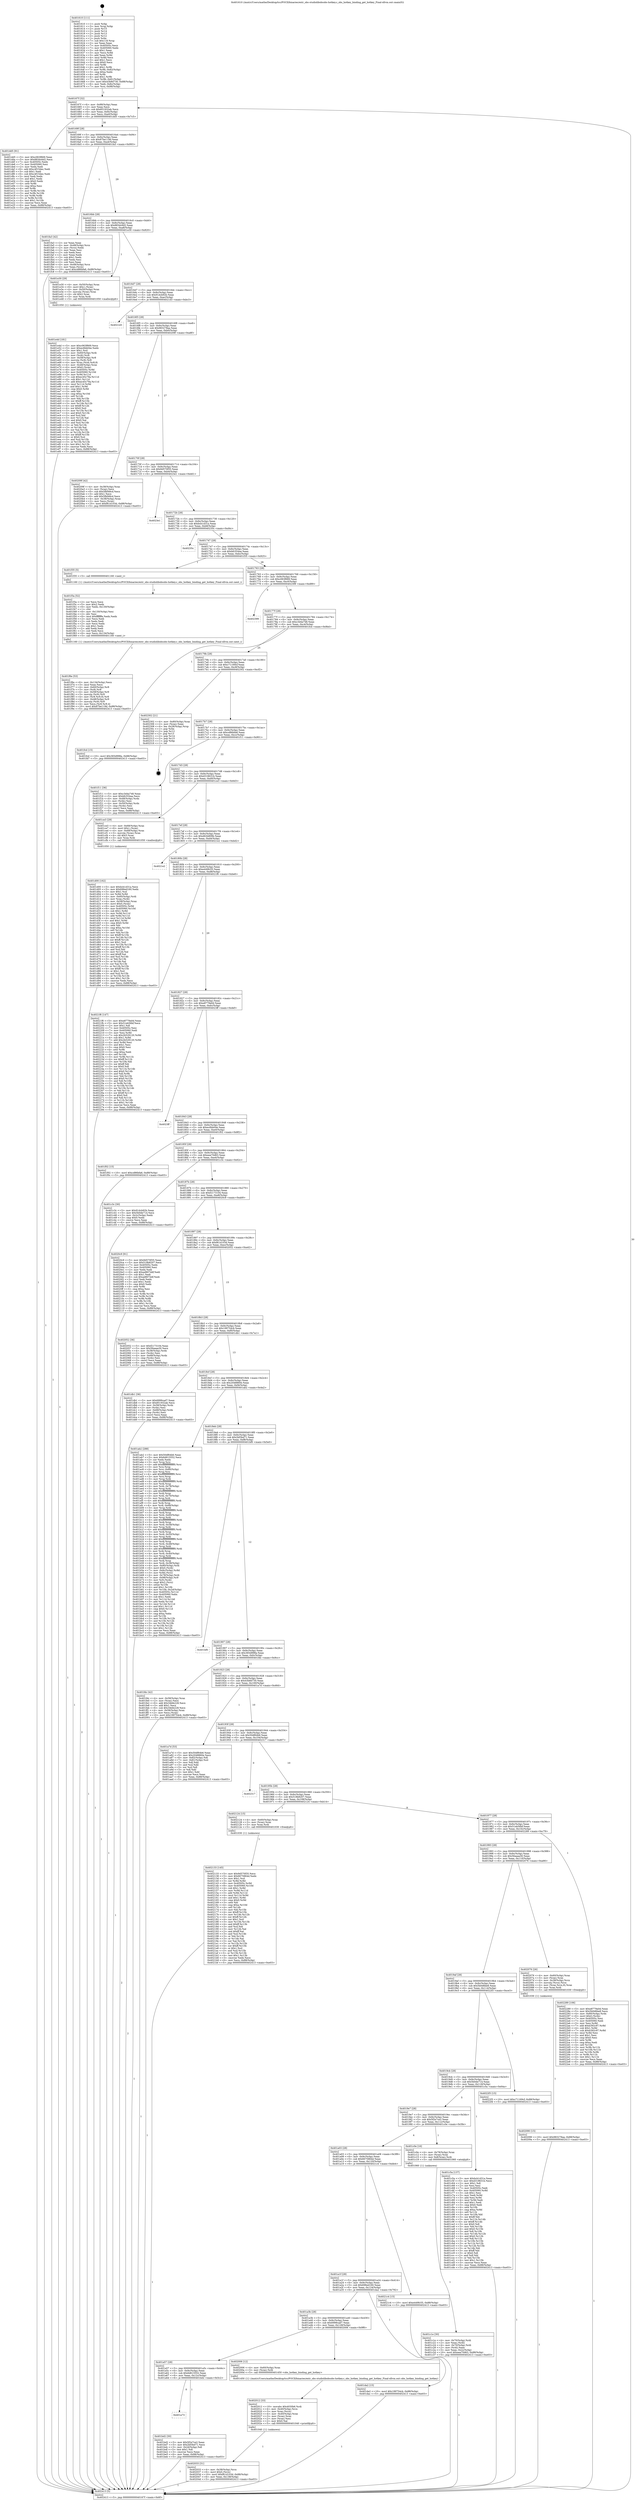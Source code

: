 digraph "0x401610" {
  label = "0x401610 (/mnt/c/Users/mathe/Desktop/tcc/POCII/binaries/extr_obs-studiolibobsobs-hotkey.c_obs_hotkey_binding_get_hotkey_Final-ollvm.out::main(0))"
  labelloc = "t"
  node[shape=record]

  Entry [label="",width=0.3,height=0.3,shape=circle,fillcolor=black,style=filled]
  "0x40167f" [label="{
     0x40167f [32]\l
     | [instrs]\l
     &nbsp;&nbsp;0x40167f \<+6\>: mov -0x88(%rbp),%eax\l
     &nbsp;&nbsp;0x401685 \<+2\>: mov %eax,%ecx\l
     &nbsp;&nbsp;0x401687 \<+6\>: sub $0x851932ab,%ecx\l
     &nbsp;&nbsp;0x40168d \<+6\>: mov %eax,-0x9c(%rbp)\l
     &nbsp;&nbsp;0x401693 \<+6\>: mov %ecx,-0xa0(%rbp)\l
     &nbsp;&nbsp;0x401699 \<+6\>: je 0000000000401dd5 \<main+0x7c5\>\l
  }"]
  "0x401dd5" [label="{
     0x401dd5 [91]\l
     | [instrs]\l
     &nbsp;&nbsp;0x401dd5 \<+5\>: mov $0xc063f669,%eax\l
     &nbsp;&nbsp;0x401dda \<+5\>: mov $0x883dc6d2,%ecx\l
     &nbsp;&nbsp;0x401ddf \<+7\>: mov 0x40505c,%edx\l
     &nbsp;&nbsp;0x401de6 \<+7\>: mov 0x405060,%esi\l
     &nbsp;&nbsp;0x401ded \<+2\>: mov %edx,%edi\l
     &nbsp;&nbsp;0x401def \<+6\>: add $0xc4f15dec,%edi\l
     &nbsp;&nbsp;0x401df5 \<+3\>: sub $0x1,%edi\l
     &nbsp;&nbsp;0x401df8 \<+6\>: sub $0xc4f15dec,%edi\l
     &nbsp;&nbsp;0x401dfe \<+3\>: imul %edi,%edx\l
     &nbsp;&nbsp;0x401e01 \<+3\>: and $0x1,%edx\l
     &nbsp;&nbsp;0x401e04 \<+3\>: cmp $0x0,%edx\l
     &nbsp;&nbsp;0x401e07 \<+4\>: sete %r8b\l
     &nbsp;&nbsp;0x401e0b \<+3\>: cmp $0xa,%esi\l
     &nbsp;&nbsp;0x401e0e \<+4\>: setl %r9b\l
     &nbsp;&nbsp;0x401e12 \<+3\>: mov %r8b,%r10b\l
     &nbsp;&nbsp;0x401e15 \<+3\>: and %r9b,%r10b\l
     &nbsp;&nbsp;0x401e18 \<+3\>: xor %r9b,%r8b\l
     &nbsp;&nbsp;0x401e1b \<+3\>: or %r8b,%r10b\l
     &nbsp;&nbsp;0x401e1e \<+4\>: test $0x1,%r10b\l
     &nbsp;&nbsp;0x401e22 \<+3\>: cmovne %ecx,%eax\l
     &nbsp;&nbsp;0x401e25 \<+6\>: mov %eax,-0x88(%rbp)\l
     &nbsp;&nbsp;0x401e2b \<+5\>: jmp 0000000000402413 \<main+0xe03\>\l
  }"]
  "0x40169f" [label="{
     0x40169f [28]\l
     | [instrs]\l
     &nbsp;&nbsp;0x40169f \<+5\>: jmp 00000000004016a4 \<main+0x94\>\l
     &nbsp;&nbsp;0x4016a4 \<+6\>: mov -0x9c(%rbp),%eax\l
     &nbsp;&nbsp;0x4016aa \<+5\>: sub $0x87be119d,%eax\l
     &nbsp;&nbsp;0x4016af \<+6\>: mov %eax,-0xa4(%rbp)\l
     &nbsp;&nbsp;0x4016b5 \<+6\>: je 0000000000401fa3 \<main+0x993\>\l
  }"]
  Exit [label="",width=0.3,height=0.3,shape=circle,fillcolor=black,style=filled,peripheries=2]
  "0x401fa3" [label="{
     0x401fa3 [42]\l
     | [instrs]\l
     &nbsp;&nbsp;0x401fa3 \<+2\>: xor %eax,%eax\l
     &nbsp;&nbsp;0x401fa5 \<+4\>: mov -0x48(%rbp),%rcx\l
     &nbsp;&nbsp;0x401fa9 \<+2\>: mov (%rcx),%edx\l
     &nbsp;&nbsp;0x401fab \<+2\>: mov %eax,%esi\l
     &nbsp;&nbsp;0x401fad \<+2\>: sub %edx,%esi\l
     &nbsp;&nbsp;0x401faf \<+2\>: mov %eax,%edx\l
     &nbsp;&nbsp;0x401fb1 \<+3\>: sub $0x1,%edx\l
     &nbsp;&nbsp;0x401fb4 \<+2\>: add %edx,%esi\l
     &nbsp;&nbsp;0x401fb6 \<+2\>: sub %esi,%eax\l
     &nbsp;&nbsp;0x401fb8 \<+4\>: mov -0x48(%rbp),%rcx\l
     &nbsp;&nbsp;0x401fbc \<+2\>: mov %eax,(%rcx)\l
     &nbsp;&nbsp;0x401fbe \<+10\>: movl $0xcd86bfa6,-0x88(%rbp)\l
     &nbsp;&nbsp;0x401fc8 \<+5\>: jmp 0000000000402413 \<main+0xe03\>\l
  }"]
  "0x4016bb" [label="{
     0x4016bb [28]\l
     | [instrs]\l
     &nbsp;&nbsp;0x4016bb \<+5\>: jmp 00000000004016c0 \<main+0xb0\>\l
     &nbsp;&nbsp;0x4016c0 \<+6\>: mov -0x9c(%rbp),%eax\l
     &nbsp;&nbsp;0x4016c6 \<+5\>: sub $0x883dc6d2,%eax\l
     &nbsp;&nbsp;0x4016cb \<+6\>: mov %eax,-0xa8(%rbp)\l
     &nbsp;&nbsp;0x4016d1 \<+6\>: je 0000000000401e30 \<main+0x820\>\l
  }"]
  "0x402133" [label="{
     0x402133 [145]\l
     | [instrs]\l
     &nbsp;&nbsp;0x402133 \<+5\>: mov $0x9d570f35,%ecx\l
     &nbsp;&nbsp;0x402138 \<+5\>: mov $0x6675864d,%edx\l
     &nbsp;&nbsp;0x40213d \<+3\>: mov $0x1,%sil\l
     &nbsp;&nbsp;0x402140 \<+3\>: xor %r8d,%r8d\l
     &nbsp;&nbsp;0x402143 \<+8\>: mov 0x40505c,%r9d\l
     &nbsp;&nbsp;0x40214b \<+8\>: mov 0x405060,%r10d\l
     &nbsp;&nbsp;0x402153 \<+4\>: sub $0x1,%r8d\l
     &nbsp;&nbsp;0x402157 \<+3\>: mov %r9d,%r11d\l
     &nbsp;&nbsp;0x40215a \<+3\>: add %r8d,%r11d\l
     &nbsp;&nbsp;0x40215d \<+4\>: imul %r11d,%r9d\l
     &nbsp;&nbsp;0x402161 \<+4\>: and $0x1,%r9d\l
     &nbsp;&nbsp;0x402165 \<+4\>: cmp $0x0,%r9d\l
     &nbsp;&nbsp;0x402169 \<+3\>: sete %bl\l
     &nbsp;&nbsp;0x40216c \<+4\>: cmp $0xa,%r10d\l
     &nbsp;&nbsp;0x402170 \<+4\>: setl %r14b\l
     &nbsp;&nbsp;0x402174 \<+3\>: mov %bl,%r15b\l
     &nbsp;&nbsp;0x402177 \<+4\>: xor $0xff,%r15b\l
     &nbsp;&nbsp;0x40217b \<+3\>: mov %r14b,%r12b\l
     &nbsp;&nbsp;0x40217e \<+4\>: xor $0xff,%r12b\l
     &nbsp;&nbsp;0x402182 \<+4\>: xor $0x1,%sil\l
     &nbsp;&nbsp;0x402186 \<+3\>: mov %r15b,%r13b\l
     &nbsp;&nbsp;0x402189 \<+4\>: and $0xff,%r13b\l
     &nbsp;&nbsp;0x40218d \<+3\>: and %sil,%bl\l
     &nbsp;&nbsp;0x402190 \<+3\>: mov %r12b,%al\l
     &nbsp;&nbsp;0x402193 \<+2\>: and $0xff,%al\l
     &nbsp;&nbsp;0x402195 \<+3\>: and %sil,%r14b\l
     &nbsp;&nbsp;0x402198 \<+3\>: or %bl,%r13b\l
     &nbsp;&nbsp;0x40219b \<+3\>: or %r14b,%al\l
     &nbsp;&nbsp;0x40219e \<+3\>: xor %al,%r13b\l
     &nbsp;&nbsp;0x4021a1 \<+3\>: or %r12b,%r15b\l
     &nbsp;&nbsp;0x4021a4 \<+4\>: xor $0xff,%r15b\l
     &nbsp;&nbsp;0x4021a8 \<+4\>: or $0x1,%sil\l
     &nbsp;&nbsp;0x4021ac \<+3\>: and %sil,%r15b\l
     &nbsp;&nbsp;0x4021af \<+3\>: or %r15b,%r13b\l
     &nbsp;&nbsp;0x4021b2 \<+4\>: test $0x1,%r13b\l
     &nbsp;&nbsp;0x4021b6 \<+3\>: cmovne %edx,%ecx\l
     &nbsp;&nbsp;0x4021b9 \<+6\>: mov %ecx,-0x88(%rbp)\l
     &nbsp;&nbsp;0x4021bf \<+5\>: jmp 0000000000402413 \<main+0xe03\>\l
  }"]
  "0x401e30" [label="{
     0x401e30 [29]\l
     | [instrs]\l
     &nbsp;&nbsp;0x401e30 \<+4\>: mov -0x50(%rbp),%rax\l
     &nbsp;&nbsp;0x401e34 \<+6\>: movl $0x1,(%rax)\l
     &nbsp;&nbsp;0x401e3a \<+4\>: mov -0x50(%rbp),%rax\l
     &nbsp;&nbsp;0x401e3e \<+3\>: movslq (%rax),%rax\l
     &nbsp;&nbsp;0x401e41 \<+4\>: shl $0x2,%rax\l
     &nbsp;&nbsp;0x401e45 \<+3\>: mov %rax,%rdi\l
     &nbsp;&nbsp;0x401e48 \<+5\>: call 0000000000401050 \<malloc@plt\>\l
     | [calls]\l
     &nbsp;&nbsp;0x401050 \{1\} (unknown)\l
  }"]
  "0x4016d7" [label="{
     0x4016d7 [28]\l
     | [instrs]\l
     &nbsp;&nbsp;0x4016d7 \<+5\>: jmp 00000000004016dc \<main+0xcc\>\l
     &nbsp;&nbsp;0x4016dc \<+6\>: mov -0x9c(%rbp),%eax\l
     &nbsp;&nbsp;0x4016e2 \<+5\>: sub $0x91dcb92b,%eax\l
     &nbsp;&nbsp;0x4016e7 \<+6\>: mov %eax,-0xac(%rbp)\l
     &nbsp;&nbsp;0x4016ed \<+6\>: je 00000000004021d3 \<main+0xbc3\>\l
  }"]
  "0x402090" [label="{
     0x402090 [15]\l
     | [instrs]\l
     &nbsp;&nbsp;0x402090 \<+10\>: movl $0x983278aa,-0x88(%rbp)\l
     &nbsp;&nbsp;0x40209a \<+5\>: jmp 0000000000402413 \<main+0xe03\>\l
  }"]
  "0x4021d3" [label="{
     0x4021d3\l
  }", style=dashed]
  "0x4016f3" [label="{
     0x4016f3 [28]\l
     | [instrs]\l
     &nbsp;&nbsp;0x4016f3 \<+5\>: jmp 00000000004016f8 \<main+0xe8\>\l
     &nbsp;&nbsp;0x4016f8 \<+6\>: mov -0x9c(%rbp),%eax\l
     &nbsp;&nbsp;0x4016fe \<+5\>: sub $0x983278aa,%eax\l
     &nbsp;&nbsp;0x401703 \<+6\>: mov %eax,-0xb0(%rbp)\l
     &nbsp;&nbsp;0x401709 \<+6\>: je 000000000040209f \<main+0xa8f\>\l
  }"]
  "0x402033" [label="{
     0x402033 [31]\l
     | [instrs]\l
     &nbsp;&nbsp;0x402033 \<+4\>: mov -0x38(%rbp),%rcx\l
     &nbsp;&nbsp;0x402037 \<+6\>: movl $0x0,(%rcx)\l
     &nbsp;&nbsp;0x40203d \<+10\>: movl $0xf61d103d,-0x88(%rbp)\l
     &nbsp;&nbsp;0x402047 \<+6\>: mov %eax,-0x138(%rbp)\l
     &nbsp;&nbsp;0x40204d \<+5\>: jmp 0000000000402413 \<main+0xe03\>\l
  }"]
  "0x40209f" [label="{
     0x40209f [42]\l
     | [instrs]\l
     &nbsp;&nbsp;0x40209f \<+4\>: mov -0x38(%rbp),%rax\l
     &nbsp;&nbsp;0x4020a3 \<+2\>: mov (%rax),%ecx\l
     &nbsp;&nbsp;0x4020a5 \<+6\>: sub $0x5fbf48cd,%ecx\l
     &nbsp;&nbsp;0x4020ab \<+3\>: add $0x1,%ecx\l
     &nbsp;&nbsp;0x4020ae \<+6\>: add $0x5fbf48cd,%ecx\l
     &nbsp;&nbsp;0x4020b4 \<+4\>: mov -0x38(%rbp),%rax\l
     &nbsp;&nbsp;0x4020b8 \<+2\>: mov %ecx,(%rax)\l
     &nbsp;&nbsp;0x4020ba \<+10\>: movl $0xf61d103d,-0x88(%rbp)\l
     &nbsp;&nbsp;0x4020c4 \<+5\>: jmp 0000000000402413 \<main+0xe03\>\l
  }"]
  "0x40170f" [label="{
     0x40170f [28]\l
     | [instrs]\l
     &nbsp;&nbsp;0x40170f \<+5\>: jmp 0000000000401714 \<main+0x104\>\l
     &nbsp;&nbsp;0x401714 \<+6\>: mov -0x9c(%rbp),%eax\l
     &nbsp;&nbsp;0x40171a \<+5\>: sub $0x9d570f35,%eax\l
     &nbsp;&nbsp;0x40171f \<+6\>: mov %eax,-0xb4(%rbp)\l
     &nbsp;&nbsp;0x401725 \<+6\>: je 00000000004023e1 \<main+0xdd1\>\l
  }"]
  "0x402012" [label="{
     0x402012 [33]\l
     | [instrs]\l
     &nbsp;&nbsp;0x402012 \<+10\>: movabs $0x4030b6,%rdi\l
     &nbsp;&nbsp;0x40201c \<+4\>: mov -0x40(%rbp),%rcx\l
     &nbsp;&nbsp;0x402020 \<+3\>: mov %rax,(%rcx)\l
     &nbsp;&nbsp;0x402023 \<+4\>: mov -0x40(%rbp),%rax\l
     &nbsp;&nbsp;0x402027 \<+3\>: mov (%rax),%rax\l
     &nbsp;&nbsp;0x40202a \<+2\>: mov (%rax),%esi\l
     &nbsp;&nbsp;0x40202c \<+2\>: mov $0x0,%al\l
     &nbsp;&nbsp;0x40202e \<+5\>: call 0000000000401040 \<printf@plt\>\l
     | [calls]\l
     &nbsp;&nbsp;0x401040 \{1\} (unknown)\l
  }"]
  "0x4023e1" [label="{
     0x4023e1\l
  }", style=dashed]
  "0x40172b" [label="{
     0x40172b [28]\l
     | [instrs]\l
     &nbsp;&nbsp;0x40172b \<+5\>: jmp 0000000000401730 \<main+0x120\>\l
     &nbsp;&nbsp;0x401730 \<+6\>: mov -0x9c(%rbp),%eax\l
     &nbsp;&nbsp;0x401736 \<+5\>: sub $0xbcb1d31a,%eax\l
     &nbsp;&nbsp;0x40173b \<+6\>: mov %eax,-0xb8(%rbp)\l
     &nbsp;&nbsp;0x401741 \<+6\>: je 000000000040235c \<main+0xd4c\>\l
  }"]
  "0x401f6e" [label="{
     0x401f6e [53]\l
     | [instrs]\l
     &nbsp;&nbsp;0x401f6e \<+6\>: mov -0x134(%rbp),%ecx\l
     &nbsp;&nbsp;0x401f74 \<+3\>: imul %eax,%ecx\l
     &nbsp;&nbsp;0x401f77 \<+4\>: mov -0x60(%rbp),%r8\l
     &nbsp;&nbsp;0x401f7b \<+3\>: mov (%r8),%r8\l
     &nbsp;&nbsp;0x401f7e \<+4\>: mov -0x58(%rbp),%r9\l
     &nbsp;&nbsp;0x401f82 \<+3\>: movslq (%r9),%r9\l
     &nbsp;&nbsp;0x401f85 \<+4\>: mov (%r8,%r9,8),%r8\l
     &nbsp;&nbsp;0x401f89 \<+4\>: mov -0x48(%rbp),%r9\l
     &nbsp;&nbsp;0x401f8d \<+3\>: movslq (%r9),%r9\l
     &nbsp;&nbsp;0x401f90 \<+4\>: mov %ecx,(%r8,%r9,4)\l
     &nbsp;&nbsp;0x401f94 \<+10\>: movl $0x87be119d,-0x88(%rbp)\l
     &nbsp;&nbsp;0x401f9e \<+5\>: jmp 0000000000402413 \<main+0xe03\>\l
  }"]
  "0x40235c" [label="{
     0x40235c\l
  }", style=dashed]
  "0x401747" [label="{
     0x401747 [28]\l
     | [instrs]\l
     &nbsp;&nbsp;0x401747 \<+5\>: jmp 000000000040174c \<main+0x13c\>\l
     &nbsp;&nbsp;0x40174c \<+6\>: mov -0x9c(%rbp),%eax\l
     &nbsp;&nbsp;0x401752 \<+5\>: sub $0xbfc554aa,%eax\l
     &nbsp;&nbsp;0x401757 \<+6\>: mov %eax,-0xbc(%rbp)\l
     &nbsp;&nbsp;0x40175d \<+6\>: je 0000000000401f35 \<main+0x925\>\l
  }"]
  "0x401f3a" [label="{
     0x401f3a [52]\l
     | [instrs]\l
     &nbsp;&nbsp;0x401f3a \<+2\>: xor %ecx,%ecx\l
     &nbsp;&nbsp;0x401f3c \<+5\>: mov $0x2,%edx\l
     &nbsp;&nbsp;0x401f41 \<+6\>: mov %edx,-0x130(%rbp)\l
     &nbsp;&nbsp;0x401f47 \<+1\>: cltd\l
     &nbsp;&nbsp;0x401f48 \<+6\>: mov -0x130(%rbp),%esi\l
     &nbsp;&nbsp;0x401f4e \<+2\>: idiv %esi\l
     &nbsp;&nbsp;0x401f50 \<+6\>: imul $0xfffffffe,%edx,%edx\l
     &nbsp;&nbsp;0x401f56 \<+2\>: mov %ecx,%edi\l
     &nbsp;&nbsp;0x401f58 \<+2\>: sub %edx,%edi\l
     &nbsp;&nbsp;0x401f5a \<+2\>: mov %ecx,%edx\l
     &nbsp;&nbsp;0x401f5c \<+3\>: sub $0x1,%edx\l
     &nbsp;&nbsp;0x401f5f \<+2\>: add %edx,%edi\l
     &nbsp;&nbsp;0x401f61 \<+2\>: sub %edi,%ecx\l
     &nbsp;&nbsp;0x401f63 \<+6\>: mov %ecx,-0x134(%rbp)\l
     &nbsp;&nbsp;0x401f69 \<+5\>: call 0000000000401160 \<next_i\>\l
     | [calls]\l
     &nbsp;&nbsp;0x401160 \{1\} (/mnt/c/Users/mathe/Desktop/tcc/POCII/binaries/extr_obs-studiolibobsobs-hotkey.c_obs_hotkey_binding_get_hotkey_Final-ollvm.out::next_i)\l
  }"]
  "0x401f35" [label="{
     0x401f35 [5]\l
     | [instrs]\l
     &nbsp;&nbsp;0x401f35 \<+5\>: call 0000000000401160 \<next_i\>\l
     | [calls]\l
     &nbsp;&nbsp;0x401160 \{1\} (/mnt/c/Users/mathe/Desktop/tcc/POCII/binaries/extr_obs-studiolibobsobs-hotkey.c_obs_hotkey_binding_get_hotkey_Final-ollvm.out::next_i)\l
  }"]
  "0x401763" [label="{
     0x401763 [28]\l
     | [instrs]\l
     &nbsp;&nbsp;0x401763 \<+5\>: jmp 0000000000401768 \<main+0x158\>\l
     &nbsp;&nbsp;0x401768 \<+6\>: mov -0x9c(%rbp),%eax\l
     &nbsp;&nbsp;0x40176e \<+5\>: sub $0xc063f669,%eax\l
     &nbsp;&nbsp;0x401773 \<+6\>: mov %eax,-0xc0(%rbp)\l
     &nbsp;&nbsp;0x401779 \<+6\>: je 0000000000402399 \<main+0xd89\>\l
  }"]
  "0x401e4d" [label="{
     0x401e4d [181]\l
     | [instrs]\l
     &nbsp;&nbsp;0x401e4d \<+5\>: mov $0xc063f669,%ecx\l
     &nbsp;&nbsp;0x401e52 \<+5\>: mov $0xec6bb04e,%edx\l
     &nbsp;&nbsp;0x401e57 \<+3\>: mov $0x1,%sil\l
     &nbsp;&nbsp;0x401e5a \<+4\>: mov -0x60(%rbp),%rdi\l
     &nbsp;&nbsp;0x401e5e \<+3\>: mov (%rdi),%rdi\l
     &nbsp;&nbsp;0x401e61 \<+4\>: mov -0x58(%rbp),%r8\l
     &nbsp;&nbsp;0x401e65 \<+3\>: movslq (%r8),%r8\l
     &nbsp;&nbsp;0x401e68 \<+4\>: mov %rax,(%rdi,%r8,8)\l
     &nbsp;&nbsp;0x401e6c \<+4\>: mov -0x48(%rbp),%rax\l
     &nbsp;&nbsp;0x401e70 \<+6\>: movl $0x0,(%rax)\l
     &nbsp;&nbsp;0x401e76 \<+8\>: mov 0x40505c,%r9d\l
     &nbsp;&nbsp;0x401e7e \<+8\>: mov 0x405060,%r10d\l
     &nbsp;&nbsp;0x401e86 \<+3\>: mov %r9d,%r11d\l
     &nbsp;&nbsp;0x401e89 \<+7\>: sub $0xec45c79a,%r11d\l
     &nbsp;&nbsp;0x401e90 \<+4\>: sub $0x1,%r11d\l
     &nbsp;&nbsp;0x401e94 \<+7\>: add $0xec45c79a,%r11d\l
     &nbsp;&nbsp;0x401e9b \<+4\>: imul %r11d,%r9d\l
     &nbsp;&nbsp;0x401e9f \<+4\>: and $0x1,%r9d\l
     &nbsp;&nbsp;0x401ea3 \<+4\>: cmp $0x0,%r9d\l
     &nbsp;&nbsp;0x401ea7 \<+3\>: sete %bl\l
     &nbsp;&nbsp;0x401eaa \<+4\>: cmp $0xa,%r10d\l
     &nbsp;&nbsp;0x401eae \<+4\>: setl %r14b\l
     &nbsp;&nbsp;0x401eb2 \<+3\>: mov %bl,%r15b\l
     &nbsp;&nbsp;0x401eb5 \<+4\>: xor $0xff,%r15b\l
     &nbsp;&nbsp;0x401eb9 \<+3\>: mov %r14b,%r12b\l
     &nbsp;&nbsp;0x401ebc \<+4\>: xor $0xff,%r12b\l
     &nbsp;&nbsp;0x401ec0 \<+4\>: xor $0x0,%sil\l
     &nbsp;&nbsp;0x401ec4 \<+3\>: mov %r15b,%r13b\l
     &nbsp;&nbsp;0x401ec7 \<+4\>: and $0x0,%r13b\l
     &nbsp;&nbsp;0x401ecb \<+3\>: and %sil,%bl\l
     &nbsp;&nbsp;0x401ece \<+3\>: mov %r12b,%al\l
     &nbsp;&nbsp;0x401ed1 \<+2\>: and $0x0,%al\l
     &nbsp;&nbsp;0x401ed3 \<+3\>: and %sil,%r14b\l
     &nbsp;&nbsp;0x401ed6 \<+3\>: or %bl,%r13b\l
     &nbsp;&nbsp;0x401ed9 \<+3\>: or %r14b,%al\l
     &nbsp;&nbsp;0x401edc \<+3\>: xor %al,%r13b\l
     &nbsp;&nbsp;0x401edf \<+3\>: or %r12b,%r15b\l
     &nbsp;&nbsp;0x401ee2 \<+4\>: xor $0xff,%r15b\l
     &nbsp;&nbsp;0x401ee6 \<+4\>: or $0x0,%sil\l
     &nbsp;&nbsp;0x401eea \<+3\>: and %sil,%r15b\l
     &nbsp;&nbsp;0x401eed \<+3\>: or %r15b,%r13b\l
     &nbsp;&nbsp;0x401ef0 \<+4\>: test $0x1,%r13b\l
     &nbsp;&nbsp;0x401ef4 \<+3\>: cmovne %edx,%ecx\l
     &nbsp;&nbsp;0x401ef7 \<+6\>: mov %ecx,-0x88(%rbp)\l
     &nbsp;&nbsp;0x401efd \<+5\>: jmp 0000000000402413 \<main+0xe03\>\l
  }"]
  "0x402399" [label="{
     0x402399\l
  }", style=dashed]
  "0x40177f" [label="{
     0x40177f [28]\l
     | [instrs]\l
     &nbsp;&nbsp;0x40177f \<+5\>: jmp 0000000000401784 \<main+0x174\>\l
     &nbsp;&nbsp;0x401784 \<+6\>: mov -0x9c(%rbp),%eax\l
     &nbsp;&nbsp;0x40178a \<+5\>: sub $0xc3d4a748,%eax\l
     &nbsp;&nbsp;0x40178f \<+6\>: mov %eax,-0xc4(%rbp)\l
     &nbsp;&nbsp;0x401795 \<+6\>: je 0000000000401fcd \<main+0x9bd\>\l
  }"]
  "0x401d00" [label="{
     0x401d00 [162]\l
     | [instrs]\l
     &nbsp;&nbsp;0x401d00 \<+5\>: mov $0xbcb1d31a,%ecx\l
     &nbsp;&nbsp;0x401d05 \<+5\>: mov $0x696ed160,%edx\l
     &nbsp;&nbsp;0x401d0a \<+3\>: mov $0x1,%sil\l
     &nbsp;&nbsp;0x401d0d \<+3\>: xor %r8d,%r8d\l
     &nbsp;&nbsp;0x401d10 \<+4\>: mov -0x60(%rbp),%rdi\l
     &nbsp;&nbsp;0x401d14 \<+3\>: mov %rax,(%rdi)\l
     &nbsp;&nbsp;0x401d17 \<+4\>: mov -0x58(%rbp),%rax\l
     &nbsp;&nbsp;0x401d1b \<+6\>: movl $0x0,(%rax)\l
     &nbsp;&nbsp;0x401d21 \<+8\>: mov 0x40505c,%r9d\l
     &nbsp;&nbsp;0x401d29 \<+8\>: mov 0x405060,%r10d\l
     &nbsp;&nbsp;0x401d31 \<+4\>: sub $0x1,%r8d\l
     &nbsp;&nbsp;0x401d35 \<+3\>: mov %r9d,%r11d\l
     &nbsp;&nbsp;0x401d38 \<+3\>: add %r8d,%r11d\l
     &nbsp;&nbsp;0x401d3b \<+4\>: imul %r11d,%r9d\l
     &nbsp;&nbsp;0x401d3f \<+4\>: and $0x1,%r9d\l
     &nbsp;&nbsp;0x401d43 \<+4\>: cmp $0x0,%r9d\l
     &nbsp;&nbsp;0x401d47 \<+3\>: sete %bl\l
     &nbsp;&nbsp;0x401d4a \<+4\>: cmp $0xa,%r10d\l
     &nbsp;&nbsp;0x401d4e \<+4\>: setl %r14b\l
     &nbsp;&nbsp;0x401d52 \<+3\>: mov %bl,%r15b\l
     &nbsp;&nbsp;0x401d55 \<+4\>: xor $0xff,%r15b\l
     &nbsp;&nbsp;0x401d59 \<+3\>: mov %r14b,%r12b\l
     &nbsp;&nbsp;0x401d5c \<+4\>: xor $0xff,%r12b\l
     &nbsp;&nbsp;0x401d60 \<+4\>: xor $0x1,%sil\l
     &nbsp;&nbsp;0x401d64 \<+3\>: mov %r15b,%r13b\l
     &nbsp;&nbsp;0x401d67 \<+4\>: and $0xff,%r13b\l
     &nbsp;&nbsp;0x401d6b \<+3\>: and %sil,%bl\l
     &nbsp;&nbsp;0x401d6e \<+3\>: mov %r12b,%al\l
     &nbsp;&nbsp;0x401d71 \<+2\>: and $0xff,%al\l
     &nbsp;&nbsp;0x401d73 \<+3\>: and %sil,%r14b\l
     &nbsp;&nbsp;0x401d76 \<+3\>: or %bl,%r13b\l
     &nbsp;&nbsp;0x401d79 \<+3\>: or %r14b,%al\l
     &nbsp;&nbsp;0x401d7c \<+3\>: xor %al,%r13b\l
     &nbsp;&nbsp;0x401d7f \<+3\>: or %r12b,%r15b\l
     &nbsp;&nbsp;0x401d82 \<+4\>: xor $0xff,%r15b\l
     &nbsp;&nbsp;0x401d86 \<+4\>: or $0x1,%sil\l
     &nbsp;&nbsp;0x401d8a \<+3\>: and %sil,%r15b\l
     &nbsp;&nbsp;0x401d8d \<+3\>: or %r15b,%r13b\l
     &nbsp;&nbsp;0x401d90 \<+4\>: test $0x1,%r13b\l
     &nbsp;&nbsp;0x401d94 \<+3\>: cmovne %edx,%ecx\l
     &nbsp;&nbsp;0x401d97 \<+6\>: mov %ecx,-0x88(%rbp)\l
     &nbsp;&nbsp;0x401d9d \<+5\>: jmp 0000000000402413 \<main+0xe03\>\l
  }"]
  "0x401fcd" [label="{
     0x401fcd [15]\l
     | [instrs]\l
     &nbsp;&nbsp;0x401fcd \<+10\>: movl $0x365d998a,-0x88(%rbp)\l
     &nbsp;&nbsp;0x401fd7 \<+5\>: jmp 0000000000402413 \<main+0xe03\>\l
  }"]
  "0x40179b" [label="{
     0x40179b [28]\l
     | [instrs]\l
     &nbsp;&nbsp;0x40179b \<+5\>: jmp 00000000004017a0 \<main+0x190\>\l
     &nbsp;&nbsp;0x4017a0 \<+6\>: mov -0x9c(%rbp),%eax\l
     &nbsp;&nbsp;0x4017a6 \<+5\>: sub $0xc71169cf,%eax\l
     &nbsp;&nbsp;0x4017ab \<+6\>: mov %eax,-0xc8(%rbp)\l
     &nbsp;&nbsp;0x4017b1 \<+6\>: je 0000000000402302 \<main+0xcf2\>\l
  }"]
  "0x401c1e" [label="{
     0x401c1e [30]\l
     | [instrs]\l
     &nbsp;&nbsp;0x401c1e \<+4\>: mov -0x70(%rbp),%rdi\l
     &nbsp;&nbsp;0x401c22 \<+2\>: mov %eax,(%rdi)\l
     &nbsp;&nbsp;0x401c24 \<+4\>: mov -0x70(%rbp),%rdi\l
     &nbsp;&nbsp;0x401c28 \<+2\>: mov (%rdi),%eax\l
     &nbsp;&nbsp;0x401c2a \<+3\>: mov %eax,-0x2c(%rbp)\l
     &nbsp;&nbsp;0x401c2d \<+10\>: movl $0xeea70d63,-0x88(%rbp)\l
     &nbsp;&nbsp;0x401c37 \<+5\>: jmp 0000000000402413 \<main+0xe03\>\l
  }"]
  "0x402302" [label="{
     0x402302 [21]\l
     | [instrs]\l
     &nbsp;&nbsp;0x402302 \<+4\>: mov -0x80(%rbp),%rax\l
     &nbsp;&nbsp;0x402306 \<+2\>: mov (%rax),%eax\l
     &nbsp;&nbsp;0x402308 \<+4\>: lea -0x28(%rbp),%rsp\l
     &nbsp;&nbsp;0x40230c \<+1\>: pop %rbx\l
     &nbsp;&nbsp;0x40230d \<+2\>: pop %r12\l
     &nbsp;&nbsp;0x40230f \<+2\>: pop %r13\l
     &nbsp;&nbsp;0x402311 \<+2\>: pop %r14\l
     &nbsp;&nbsp;0x402313 \<+2\>: pop %r15\l
     &nbsp;&nbsp;0x402315 \<+1\>: pop %rbp\l
     &nbsp;&nbsp;0x402316 \<+1\>: ret\l
  }"]
  "0x4017b7" [label="{
     0x4017b7 [28]\l
     | [instrs]\l
     &nbsp;&nbsp;0x4017b7 \<+5\>: jmp 00000000004017bc \<main+0x1ac\>\l
     &nbsp;&nbsp;0x4017bc \<+6\>: mov -0x9c(%rbp),%eax\l
     &nbsp;&nbsp;0x4017c2 \<+5\>: sub $0xcd86bfa6,%eax\l
     &nbsp;&nbsp;0x4017c7 \<+6\>: mov %eax,-0xcc(%rbp)\l
     &nbsp;&nbsp;0x4017cd \<+6\>: je 0000000000401f11 \<main+0x901\>\l
  }"]
  "0x401a73" [label="{
     0x401a73\l
  }", style=dashed]
  "0x401f11" [label="{
     0x401f11 [36]\l
     | [instrs]\l
     &nbsp;&nbsp;0x401f11 \<+5\>: mov $0xc3d4a748,%eax\l
     &nbsp;&nbsp;0x401f16 \<+5\>: mov $0xbfc554aa,%ecx\l
     &nbsp;&nbsp;0x401f1b \<+4\>: mov -0x48(%rbp),%rdx\l
     &nbsp;&nbsp;0x401f1f \<+2\>: mov (%rdx),%esi\l
     &nbsp;&nbsp;0x401f21 \<+4\>: mov -0x50(%rbp),%rdx\l
     &nbsp;&nbsp;0x401f25 \<+2\>: cmp (%rdx),%esi\l
     &nbsp;&nbsp;0x401f27 \<+3\>: cmovl %ecx,%eax\l
     &nbsp;&nbsp;0x401f2a \<+6\>: mov %eax,-0x88(%rbp)\l
     &nbsp;&nbsp;0x401f30 \<+5\>: jmp 0000000000402413 \<main+0xe03\>\l
  }"]
  "0x4017d3" [label="{
     0x4017d3 [28]\l
     | [instrs]\l
     &nbsp;&nbsp;0x4017d3 \<+5\>: jmp 00000000004017d8 \<main+0x1c8\>\l
     &nbsp;&nbsp;0x4017d8 \<+6\>: mov -0x9c(%rbp),%eax\l
     &nbsp;&nbsp;0x4017de \<+5\>: sub $0xd318631b,%eax\l
     &nbsp;&nbsp;0x4017e3 \<+6\>: mov %eax,-0xd0(%rbp)\l
     &nbsp;&nbsp;0x4017e9 \<+6\>: je 0000000000401ce3 \<main+0x6d3\>\l
  }"]
  "0x401bd2" [label="{
     0x401bd2 [30]\l
     | [instrs]\l
     &nbsp;&nbsp;0x401bd2 \<+5\>: mov $0x5f2e7ce2,%eax\l
     &nbsp;&nbsp;0x401bd7 \<+5\>: mov $0x2bf3bd71,%ecx\l
     &nbsp;&nbsp;0x401bdc \<+3\>: mov -0x2d(%rbp),%dl\l
     &nbsp;&nbsp;0x401bdf \<+3\>: test $0x1,%dl\l
     &nbsp;&nbsp;0x401be2 \<+3\>: cmovne %ecx,%eax\l
     &nbsp;&nbsp;0x401be5 \<+6\>: mov %eax,-0x88(%rbp)\l
     &nbsp;&nbsp;0x401beb \<+5\>: jmp 0000000000402413 \<main+0xe03\>\l
  }"]
  "0x401ce3" [label="{
     0x401ce3 [29]\l
     | [instrs]\l
     &nbsp;&nbsp;0x401ce3 \<+4\>: mov -0x68(%rbp),%rax\l
     &nbsp;&nbsp;0x401ce7 \<+6\>: movl $0x1,(%rax)\l
     &nbsp;&nbsp;0x401ced \<+4\>: mov -0x68(%rbp),%rax\l
     &nbsp;&nbsp;0x401cf1 \<+3\>: movslq (%rax),%rax\l
     &nbsp;&nbsp;0x401cf4 \<+4\>: shl $0x3,%rax\l
     &nbsp;&nbsp;0x401cf8 \<+3\>: mov %rax,%rdi\l
     &nbsp;&nbsp;0x401cfb \<+5\>: call 0000000000401050 \<malloc@plt\>\l
     | [calls]\l
     &nbsp;&nbsp;0x401050 \{1\} (unknown)\l
  }"]
  "0x4017ef" [label="{
     0x4017ef [28]\l
     | [instrs]\l
     &nbsp;&nbsp;0x4017ef \<+5\>: jmp 00000000004017f4 \<main+0x1e4\>\l
     &nbsp;&nbsp;0x4017f4 \<+6\>: mov -0x9c(%rbp),%eax\l
     &nbsp;&nbsp;0x4017fa \<+5\>: sub $0xd62b809b,%eax\l
     &nbsp;&nbsp;0x4017ff \<+6\>: mov %eax,-0xd4(%rbp)\l
     &nbsp;&nbsp;0x401805 \<+6\>: je 00000000004021e2 \<main+0xbd2\>\l
  }"]
  "0x401a57" [label="{
     0x401a57 [28]\l
     | [instrs]\l
     &nbsp;&nbsp;0x401a57 \<+5\>: jmp 0000000000401a5c \<main+0x44c\>\l
     &nbsp;&nbsp;0x401a5c \<+6\>: mov -0x9c(%rbp),%eax\l
     &nbsp;&nbsp;0x401a62 \<+5\>: sub $0x6d615552,%eax\l
     &nbsp;&nbsp;0x401a67 \<+6\>: mov %eax,-0x12c(%rbp)\l
     &nbsp;&nbsp;0x401a6d \<+6\>: je 0000000000401bd2 \<main+0x5c2\>\l
  }"]
  "0x4021e2" [label="{
     0x4021e2\l
  }", style=dashed]
  "0x40180b" [label="{
     0x40180b [28]\l
     | [instrs]\l
     &nbsp;&nbsp;0x40180b \<+5\>: jmp 0000000000401810 \<main+0x200\>\l
     &nbsp;&nbsp;0x401810 \<+6\>: mov -0x9c(%rbp),%eax\l
     &nbsp;&nbsp;0x401816 \<+5\>: sub $0xe449fc55,%eax\l
     &nbsp;&nbsp;0x40181b \<+6\>: mov %eax,-0xd8(%rbp)\l
     &nbsp;&nbsp;0x401821 \<+6\>: je 00000000004021f6 \<main+0xbe6\>\l
  }"]
  "0x402006" [label="{
     0x402006 [12]\l
     | [instrs]\l
     &nbsp;&nbsp;0x402006 \<+4\>: mov -0x60(%rbp),%rax\l
     &nbsp;&nbsp;0x40200a \<+3\>: mov (%rax),%rdi\l
     &nbsp;&nbsp;0x40200d \<+5\>: call 0000000000401450 \<obs_hotkey_binding_get_hotkey\>\l
     | [calls]\l
     &nbsp;&nbsp;0x401450 \{1\} (/mnt/c/Users/mathe/Desktop/tcc/POCII/binaries/extr_obs-studiolibobsobs-hotkey.c_obs_hotkey_binding_get_hotkey_Final-ollvm.out::obs_hotkey_binding_get_hotkey)\l
  }"]
  "0x4021f6" [label="{
     0x4021f6 [147]\l
     | [instrs]\l
     &nbsp;&nbsp;0x4021f6 \<+5\>: mov $0xe8779a0d,%eax\l
     &nbsp;&nbsp;0x4021fb \<+5\>: mov $0x51eb56bf,%ecx\l
     &nbsp;&nbsp;0x402200 \<+2\>: mov $0x1,%dl\l
     &nbsp;&nbsp;0x402202 \<+7\>: mov 0x40505c,%esi\l
     &nbsp;&nbsp;0x402209 \<+7\>: mov 0x405060,%edi\l
     &nbsp;&nbsp;0x402210 \<+3\>: mov %esi,%r8d\l
     &nbsp;&nbsp;0x402213 \<+7\>: sub $0x2b529120,%r8d\l
     &nbsp;&nbsp;0x40221a \<+4\>: sub $0x1,%r8d\l
     &nbsp;&nbsp;0x40221e \<+7\>: add $0x2b529120,%r8d\l
     &nbsp;&nbsp;0x402225 \<+4\>: imul %r8d,%esi\l
     &nbsp;&nbsp;0x402229 \<+3\>: and $0x1,%esi\l
     &nbsp;&nbsp;0x40222c \<+3\>: cmp $0x0,%esi\l
     &nbsp;&nbsp;0x40222f \<+4\>: sete %r9b\l
     &nbsp;&nbsp;0x402233 \<+3\>: cmp $0xa,%edi\l
     &nbsp;&nbsp;0x402236 \<+4\>: setl %r10b\l
     &nbsp;&nbsp;0x40223a \<+3\>: mov %r9b,%r11b\l
     &nbsp;&nbsp;0x40223d \<+4\>: xor $0xff,%r11b\l
     &nbsp;&nbsp;0x402241 \<+3\>: mov %r10b,%bl\l
     &nbsp;&nbsp;0x402244 \<+3\>: xor $0xff,%bl\l
     &nbsp;&nbsp;0x402247 \<+3\>: xor $0x0,%dl\l
     &nbsp;&nbsp;0x40224a \<+3\>: mov %r11b,%r14b\l
     &nbsp;&nbsp;0x40224d \<+4\>: and $0x0,%r14b\l
     &nbsp;&nbsp;0x402251 \<+3\>: and %dl,%r9b\l
     &nbsp;&nbsp;0x402254 \<+3\>: mov %bl,%r15b\l
     &nbsp;&nbsp;0x402257 \<+4\>: and $0x0,%r15b\l
     &nbsp;&nbsp;0x40225b \<+3\>: and %dl,%r10b\l
     &nbsp;&nbsp;0x40225e \<+3\>: or %r9b,%r14b\l
     &nbsp;&nbsp;0x402261 \<+3\>: or %r10b,%r15b\l
     &nbsp;&nbsp;0x402264 \<+3\>: xor %r15b,%r14b\l
     &nbsp;&nbsp;0x402267 \<+3\>: or %bl,%r11b\l
     &nbsp;&nbsp;0x40226a \<+4\>: xor $0xff,%r11b\l
     &nbsp;&nbsp;0x40226e \<+3\>: or $0x0,%dl\l
     &nbsp;&nbsp;0x402271 \<+3\>: and %dl,%r11b\l
     &nbsp;&nbsp;0x402274 \<+3\>: or %r11b,%r14b\l
     &nbsp;&nbsp;0x402277 \<+4\>: test $0x1,%r14b\l
     &nbsp;&nbsp;0x40227b \<+3\>: cmovne %ecx,%eax\l
     &nbsp;&nbsp;0x40227e \<+6\>: mov %eax,-0x88(%rbp)\l
     &nbsp;&nbsp;0x402284 \<+5\>: jmp 0000000000402413 \<main+0xe03\>\l
  }"]
  "0x401827" [label="{
     0x401827 [28]\l
     | [instrs]\l
     &nbsp;&nbsp;0x401827 \<+5\>: jmp 000000000040182c \<main+0x21c\>\l
     &nbsp;&nbsp;0x40182c \<+6\>: mov -0x9c(%rbp),%eax\l
     &nbsp;&nbsp;0x401832 \<+5\>: sub $0xe8779a0d,%eax\l
     &nbsp;&nbsp;0x401837 \<+6\>: mov %eax,-0xdc(%rbp)\l
     &nbsp;&nbsp;0x40183d \<+6\>: je 00000000004023ff \<main+0xdef\>\l
  }"]
  "0x401a3b" [label="{
     0x401a3b [28]\l
     | [instrs]\l
     &nbsp;&nbsp;0x401a3b \<+5\>: jmp 0000000000401a40 \<main+0x430\>\l
     &nbsp;&nbsp;0x401a40 \<+6\>: mov -0x9c(%rbp),%eax\l
     &nbsp;&nbsp;0x401a46 \<+5\>: sub $0x6999cad7,%eax\l
     &nbsp;&nbsp;0x401a4b \<+6\>: mov %eax,-0x128(%rbp)\l
     &nbsp;&nbsp;0x401a51 \<+6\>: je 0000000000402006 \<main+0x9f6\>\l
  }"]
  "0x4023ff" [label="{
     0x4023ff\l
  }", style=dashed]
  "0x401843" [label="{
     0x401843 [28]\l
     | [instrs]\l
     &nbsp;&nbsp;0x401843 \<+5\>: jmp 0000000000401848 \<main+0x238\>\l
     &nbsp;&nbsp;0x401848 \<+6\>: mov -0x9c(%rbp),%eax\l
     &nbsp;&nbsp;0x40184e \<+5\>: sub $0xec6bb04e,%eax\l
     &nbsp;&nbsp;0x401853 \<+6\>: mov %eax,-0xe0(%rbp)\l
     &nbsp;&nbsp;0x401859 \<+6\>: je 0000000000401f02 \<main+0x8f2\>\l
  }"]
  "0x401da2" [label="{
     0x401da2 [15]\l
     | [instrs]\l
     &nbsp;&nbsp;0x401da2 \<+10\>: movl $0x199754cb,-0x88(%rbp)\l
     &nbsp;&nbsp;0x401dac \<+5\>: jmp 0000000000402413 \<main+0xe03\>\l
  }"]
  "0x401f02" [label="{
     0x401f02 [15]\l
     | [instrs]\l
     &nbsp;&nbsp;0x401f02 \<+10\>: movl $0xcd86bfa6,-0x88(%rbp)\l
     &nbsp;&nbsp;0x401f0c \<+5\>: jmp 0000000000402413 \<main+0xe03\>\l
  }"]
  "0x40185f" [label="{
     0x40185f [28]\l
     | [instrs]\l
     &nbsp;&nbsp;0x40185f \<+5\>: jmp 0000000000401864 \<main+0x254\>\l
     &nbsp;&nbsp;0x401864 \<+6\>: mov -0x9c(%rbp),%eax\l
     &nbsp;&nbsp;0x40186a \<+5\>: sub $0xeea70d63,%eax\l
     &nbsp;&nbsp;0x40186f \<+6\>: mov %eax,-0xe4(%rbp)\l
     &nbsp;&nbsp;0x401875 \<+6\>: je 0000000000401c3c \<main+0x62c\>\l
  }"]
  "0x401a1f" [label="{
     0x401a1f [28]\l
     | [instrs]\l
     &nbsp;&nbsp;0x401a1f \<+5\>: jmp 0000000000401a24 \<main+0x414\>\l
     &nbsp;&nbsp;0x401a24 \<+6\>: mov -0x9c(%rbp),%eax\l
     &nbsp;&nbsp;0x401a2a \<+5\>: sub $0x696ed160,%eax\l
     &nbsp;&nbsp;0x401a2f \<+6\>: mov %eax,-0x124(%rbp)\l
     &nbsp;&nbsp;0x401a35 \<+6\>: je 0000000000401da2 \<main+0x792\>\l
  }"]
  "0x401c3c" [label="{
     0x401c3c [30]\l
     | [instrs]\l
     &nbsp;&nbsp;0x401c3c \<+5\>: mov $0x91dcb92b,%eax\l
     &nbsp;&nbsp;0x401c41 \<+5\>: mov $0x5b0de714,%ecx\l
     &nbsp;&nbsp;0x401c46 \<+3\>: mov -0x2c(%rbp),%edx\l
     &nbsp;&nbsp;0x401c49 \<+3\>: cmp $0x0,%edx\l
     &nbsp;&nbsp;0x401c4c \<+3\>: cmove %ecx,%eax\l
     &nbsp;&nbsp;0x401c4f \<+6\>: mov %eax,-0x88(%rbp)\l
     &nbsp;&nbsp;0x401c55 \<+5\>: jmp 0000000000402413 \<main+0xe03\>\l
  }"]
  "0x40187b" [label="{
     0x40187b [28]\l
     | [instrs]\l
     &nbsp;&nbsp;0x40187b \<+5\>: jmp 0000000000401880 \<main+0x270\>\l
     &nbsp;&nbsp;0x401880 \<+6\>: mov -0x9c(%rbp),%eax\l
     &nbsp;&nbsp;0x401886 \<+5\>: sub $0xf2173104,%eax\l
     &nbsp;&nbsp;0x40188b \<+6\>: mov %eax,-0xe8(%rbp)\l
     &nbsp;&nbsp;0x401891 \<+6\>: je 00000000004020c9 \<main+0xab9\>\l
  }"]
  "0x4021c4" [label="{
     0x4021c4 [15]\l
     | [instrs]\l
     &nbsp;&nbsp;0x4021c4 \<+10\>: movl $0xe449fc55,-0x88(%rbp)\l
     &nbsp;&nbsp;0x4021ce \<+5\>: jmp 0000000000402413 \<main+0xe03\>\l
  }"]
  "0x4020c9" [label="{
     0x4020c9 [91]\l
     | [instrs]\l
     &nbsp;&nbsp;0x4020c9 \<+5\>: mov $0x9d570f35,%eax\l
     &nbsp;&nbsp;0x4020ce \<+5\>: mov $0x518b8207,%ecx\l
     &nbsp;&nbsp;0x4020d3 \<+7\>: mov 0x40505c,%edx\l
     &nbsp;&nbsp;0x4020da \<+7\>: mov 0x405060,%esi\l
     &nbsp;&nbsp;0x4020e1 \<+2\>: mov %edx,%edi\l
     &nbsp;&nbsp;0x4020e3 \<+6\>: add $0xad807ddf,%edi\l
     &nbsp;&nbsp;0x4020e9 \<+3\>: sub $0x1,%edi\l
     &nbsp;&nbsp;0x4020ec \<+6\>: sub $0xad807ddf,%edi\l
     &nbsp;&nbsp;0x4020f2 \<+3\>: imul %edi,%edx\l
     &nbsp;&nbsp;0x4020f5 \<+3\>: and $0x1,%edx\l
     &nbsp;&nbsp;0x4020f8 \<+3\>: cmp $0x0,%edx\l
     &nbsp;&nbsp;0x4020fb \<+4\>: sete %r8b\l
     &nbsp;&nbsp;0x4020ff \<+3\>: cmp $0xa,%esi\l
     &nbsp;&nbsp;0x402102 \<+4\>: setl %r9b\l
     &nbsp;&nbsp;0x402106 \<+3\>: mov %r8b,%r10b\l
     &nbsp;&nbsp;0x402109 \<+3\>: and %r9b,%r10b\l
     &nbsp;&nbsp;0x40210c \<+3\>: xor %r9b,%r8b\l
     &nbsp;&nbsp;0x40210f \<+3\>: or %r8b,%r10b\l
     &nbsp;&nbsp;0x402112 \<+4\>: test $0x1,%r10b\l
     &nbsp;&nbsp;0x402116 \<+3\>: cmovne %ecx,%eax\l
     &nbsp;&nbsp;0x402119 \<+6\>: mov %eax,-0x88(%rbp)\l
     &nbsp;&nbsp;0x40211f \<+5\>: jmp 0000000000402413 \<main+0xe03\>\l
  }"]
  "0x401897" [label="{
     0x401897 [28]\l
     | [instrs]\l
     &nbsp;&nbsp;0x401897 \<+5\>: jmp 000000000040189c \<main+0x28c\>\l
     &nbsp;&nbsp;0x40189c \<+6\>: mov -0x9c(%rbp),%eax\l
     &nbsp;&nbsp;0x4018a2 \<+5\>: sub $0xf61d103d,%eax\l
     &nbsp;&nbsp;0x4018a7 \<+6\>: mov %eax,-0xec(%rbp)\l
     &nbsp;&nbsp;0x4018ad \<+6\>: je 0000000000402052 \<main+0xa42\>\l
  }"]
  "0x401a03" [label="{
     0x401a03 [28]\l
     | [instrs]\l
     &nbsp;&nbsp;0x401a03 \<+5\>: jmp 0000000000401a08 \<main+0x3f8\>\l
     &nbsp;&nbsp;0x401a08 \<+6\>: mov -0x9c(%rbp),%eax\l
     &nbsp;&nbsp;0x401a0e \<+5\>: sub $0x6675864d,%eax\l
     &nbsp;&nbsp;0x401a13 \<+6\>: mov %eax,-0x120(%rbp)\l
     &nbsp;&nbsp;0x401a19 \<+6\>: je 00000000004021c4 \<main+0xbb4\>\l
  }"]
  "0x402052" [label="{
     0x402052 [36]\l
     | [instrs]\l
     &nbsp;&nbsp;0x402052 \<+5\>: mov $0xf2173104,%eax\l
     &nbsp;&nbsp;0x402057 \<+5\>: mov $0x56aaaa30,%ecx\l
     &nbsp;&nbsp;0x40205c \<+4\>: mov -0x38(%rbp),%rdx\l
     &nbsp;&nbsp;0x402060 \<+2\>: mov (%rdx),%esi\l
     &nbsp;&nbsp;0x402062 \<+4\>: mov -0x68(%rbp),%rdx\l
     &nbsp;&nbsp;0x402066 \<+2\>: cmp (%rdx),%esi\l
     &nbsp;&nbsp;0x402068 \<+3\>: cmovl %ecx,%eax\l
     &nbsp;&nbsp;0x40206b \<+6\>: mov %eax,-0x88(%rbp)\l
     &nbsp;&nbsp;0x402071 \<+5\>: jmp 0000000000402413 \<main+0xe03\>\l
  }"]
  "0x4018b3" [label="{
     0x4018b3 [28]\l
     | [instrs]\l
     &nbsp;&nbsp;0x4018b3 \<+5\>: jmp 00000000004018b8 \<main+0x2a8\>\l
     &nbsp;&nbsp;0x4018b8 \<+6\>: mov -0x9c(%rbp),%eax\l
     &nbsp;&nbsp;0x4018be \<+5\>: sub $0x199754cb,%eax\l
     &nbsp;&nbsp;0x4018c3 \<+6\>: mov %eax,-0xf0(%rbp)\l
     &nbsp;&nbsp;0x4018c9 \<+6\>: je 0000000000401db1 \<main+0x7a1\>\l
  }"]
  "0x401c0e" [label="{
     0x401c0e [16]\l
     | [instrs]\l
     &nbsp;&nbsp;0x401c0e \<+4\>: mov -0x78(%rbp),%rax\l
     &nbsp;&nbsp;0x401c12 \<+3\>: mov (%rax),%rax\l
     &nbsp;&nbsp;0x401c15 \<+4\>: mov 0x8(%rax),%rdi\l
     &nbsp;&nbsp;0x401c19 \<+5\>: call 0000000000401060 \<atoi@plt\>\l
     | [calls]\l
     &nbsp;&nbsp;0x401060 \{1\} (unknown)\l
  }"]
  "0x401db1" [label="{
     0x401db1 [36]\l
     | [instrs]\l
     &nbsp;&nbsp;0x401db1 \<+5\>: mov $0x6999cad7,%eax\l
     &nbsp;&nbsp;0x401db6 \<+5\>: mov $0x851932ab,%ecx\l
     &nbsp;&nbsp;0x401dbb \<+4\>: mov -0x58(%rbp),%rdx\l
     &nbsp;&nbsp;0x401dbf \<+2\>: mov (%rdx),%esi\l
     &nbsp;&nbsp;0x401dc1 \<+4\>: mov -0x68(%rbp),%rdx\l
     &nbsp;&nbsp;0x401dc5 \<+2\>: cmp (%rdx),%esi\l
     &nbsp;&nbsp;0x401dc7 \<+3\>: cmovl %ecx,%eax\l
     &nbsp;&nbsp;0x401dca \<+6\>: mov %eax,-0x88(%rbp)\l
     &nbsp;&nbsp;0x401dd0 \<+5\>: jmp 0000000000402413 \<main+0xe03\>\l
  }"]
  "0x4018cf" [label="{
     0x4018cf [28]\l
     | [instrs]\l
     &nbsp;&nbsp;0x4018cf \<+5\>: jmp 00000000004018d4 \<main+0x2c4\>\l
     &nbsp;&nbsp;0x4018d4 \<+6\>: mov -0x9c(%rbp),%eax\l
     &nbsp;&nbsp;0x4018da \<+5\>: sub $0x2048860e,%eax\l
     &nbsp;&nbsp;0x4018df \<+6\>: mov %eax,-0xf4(%rbp)\l
     &nbsp;&nbsp;0x4018e5 \<+6\>: je 0000000000401ab2 \<main+0x4a2\>\l
  }"]
  "0x4019e7" [label="{
     0x4019e7 [28]\l
     | [instrs]\l
     &nbsp;&nbsp;0x4019e7 \<+5\>: jmp 00000000004019ec \<main+0x3dc\>\l
     &nbsp;&nbsp;0x4019ec \<+6\>: mov -0x9c(%rbp),%eax\l
     &nbsp;&nbsp;0x4019f2 \<+5\>: sub $0x5f2e7ce2,%eax\l
     &nbsp;&nbsp;0x4019f7 \<+6\>: mov %eax,-0x11c(%rbp)\l
     &nbsp;&nbsp;0x4019fd \<+6\>: je 0000000000401c0e \<main+0x5fe\>\l
  }"]
  "0x401ab2" [label="{
     0x401ab2 [288]\l
     | [instrs]\l
     &nbsp;&nbsp;0x401ab2 \<+5\>: mov $0x50df64b6,%eax\l
     &nbsp;&nbsp;0x401ab7 \<+5\>: mov $0x6d615552,%ecx\l
     &nbsp;&nbsp;0x401abc \<+2\>: xor %edx,%edx\l
     &nbsp;&nbsp;0x401abe \<+3\>: mov %rsp,%rsi\l
     &nbsp;&nbsp;0x401ac1 \<+4\>: add $0xfffffffffffffff0,%rsi\l
     &nbsp;&nbsp;0x401ac5 \<+3\>: mov %rsi,%rsp\l
     &nbsp;&nbsp;0x401ac8 \<+4\>: mov %rsi,-0x80(%rbp)\l
     &nbsp;&nbsp;0x401acc \<+3\>: mov %rsp,%rsi\l
     &nbsp;&nbsp;0x401acf \<+4\>: add $0xfffffffffffffff0,%rsi\l
     &nbsp;&nbsp;0x401ad3 \<+3\>: mov %rsi,%rsp\l
     &nbsp;&nbsp;0x401ad6 \<+3\>: mov %rsp,%rdi\l
     &nbsp;&nbsp;0x401ad9 \<+4\>: add $0xfffffffffffffff0,%rdi\l
     &nbsp;&nbsp;0x401add \<+3\>: mov %rdi,%rsp\l
     &nbsp;&nbsp;0x401ae0 \<+4\>: mov %rdi,-0x78(%rbp)\l
     &nbsp;&nbsp;0x401ae4 \<+3\>: mov %rsp,%rdi\l
     &nbsp;&nbsp;0x401ae7 \<+4\>: add $0xfffffffffffffff0,%rdi\l
     &nbsp;&nbsp;0x401aeb \<+3\>: mov %rdi,%rsp\l
     &nbsp;&nbsp;0x401aee \<+4\>: mov %rdi,-0x70(%rbp)\l
     &nbsp;&nbsp;0x401af2 \<+3\>: mov %rsp,%rdi\l
     &nbsp;&nbsp;0x401af5 \<+4\>: add $0xfffffffffffffff0,%rdi\l
     &nbsp;&nbsp;0x401af9 \<+3\>: mov %rdi,%rsp\l
     &nbsp;&nbsp;0x401afc \<+4\>: mov %rdi,-0x68(%rbp)\l
     &nbsp;&nbsp;0x401b00 \<+3\>: mov %rsp,%rdi\l
     &nbsp;&nbsp;0x401b03 \<+4\>: add $0xfffffffffffffff0,%rdi\l
     &nbsp;&nbsp;0x401b07 \<+3\>: mov %rdi,%rsp\l
     &nbsp;&nbsp;0x401b0a \<+4\>: mov %rdi,-0x60(%rbp)\l
     &nbsp;&nbsp;0x401b0e \<+3\>: mov %rsp,%rdi\l
     &nbsp;&nbsp;0x401b11 \<+4\>: add $0xfffffffffffffff0,%rdi\l
     &nbsp;&nbsp;0x401b15 \<+3\>: mov %rdi,%rsp\l
     &nbsp;&nbsp;0x401b18 \<+4\>: mov %rdi,-0x58(%rbp)\l
     &nbsp;&nbsp;0x401b1c \<+3\>: mov %rsp,%rdi\l
     &nbsp;&nbsp;0x401b1f \<+4\>: add $0xfffffffffffffff0,%rdi\l
     &nbsp;&nbsp;0x401b23 \<+3\>: mov %rdi,%rsp\l
     &nbsp;&nbsp;0x401b26 \<+4\>: mov %rdi,-0x50(%rbp)\l
     &nbsp;&nbsp;0x401b2a \<+3\>: mov %rsp,%rdi\l
     &nbsp;&nbsp;0x401b2d \<+4\>: add $0xfffffffffffffff0,%rdi\l
     &nbsp;&nbsp;0x401b31 \<+3\>: mov %rdi,%rsp\l
     &nbsp;&nbsp;0x401b34 \<+4\>: mov %rdi,-0x48(%rbp)\l
     &nbsp;&nbsp;0x401b38 \<+3\>: mov %rsp,%rdi\l
     &nbsp;&nbsp;0x401b3b \<+4\>: add $0xfffffffffffffff0,%rdi\l
     &nbsp;&nbsp;0x401b3f \<+3\>: mov %rdi,%rsp\l
     &nbsp;&nbsp;0x401b42 \<+4\>: mov %rdi,-0x40(%rbp)\l
     &nbsp;&nbsp;0x401b46 \<+3\>: mov %rsp,%rdi\l
     &nbsp;&nbsp;0x401b49 \<+4\>: add $0xfffffffffffffff0,%rdi\l
     &nbsp;&nbsp;0x401b4d \<+3\>: mov %rdi,%rsp\l
     &nbsp;&nbsp;0x401b50 \<+4\>: mov %rdi,-0x38(%rbp)\l
     &nbsp;&nbsp;0x401b54 \<+4\>: mov -0x80(%rbp),%rdi\l
     &nbsp;&nbsp;0x401b58 \<+6\>: movl $0x0,(%rdi)\l
     &nbsp;&nbsp;0x401b5e \<+7\>: mov -0x8c(%rbp),%r8d\l
     &nbsp;&nbsp;0x401b65 \<+3\>: mov %r8d,(%rsi)\l
     &nbsp;&nbsp;0x401b68 \<+4\>: mov -0x78(%rbp),%rdi\l
     &nbsp;&nbsp;0x401b6c \<+7\>: mov -0x98(%rbp),%r9\l
     &nbsp;&nbsp;0x401b73 \<+3\>: mov %r9,(%rdi)\l
     &nbsp;&nbsp;0x401b76 \<+3\>: cmpl $0x2,(%rsi)\l
     &nbsp;&nbsp;0x401b79 \<+4\>: setne %r10b\l
     &nbsp;&nbsp;0x401b7d \<+4\>: and $0x1,%r10b\l
     &nbsp;&nbsp;0x401b81 \<+4\>: mov %r10b,-0x2d(%rbp)\l
     &nbsp;&nbsp;0x401b85 \<+8\>: mov 0x40505c,%r11d\l
     &nbsp;&nbsp;0x401b8d \<+7\>: mov 0x405060,%ebx\l
     &nbsp;&nbsp;0x401b94 \<+3\>: sub $0x1,%edx\l
     &nbsp;&nbsp;0x401b97 \<+3\>: mov %r11d,%r14d\l
     &nbsp;&nbsp;0x401b9a \<+3\>: add %edx,%r14d\l
     &nbsp;&nbsp;0x401b9d \<+4\>: imul %r14d,%r11d\l
     &nbsp;&nbsp;0x401ba1 \<+4\>: and $0x1,%r11d\l
     &nbsp;&nbsp;0x401ba5 \<+4\>: cmp $0x0,%r11d\l
     &nbsp;&nbsp;0x401ba9 \<+4\>: sete %r10b\l
     &nbsp;&nbsp;0x401bad \<+3\>: cmp $0xa,%ebx\l
     &nbsp;&nbsp;0x401bb0 \<+4\>: setl %r15b\l
     &nbsp;&nbsp;0x401bb4 \<+3\>: mov %r10b,%r12b\l
     &nbsp;&nbsp;0x401bb7 \<+3\>: and %r15b,%r12b\l
     &nbsp;&nbsp;0x401bba \<+3\>: xor %r15b,%r10b\l
     &nbsp;&nbsp;0x401bbd \<+3\>: or %r10b,%r12b\l
     &nbsp;&nbsp;0x401bc0 \<+4\>: test $0x1,%r12b\l
     &nbsp;&nbsp;0x401bc4 \<+3\>: cmovne %ecx,%eax\l
     &nbsp;&nbsp;0x401bc7 \<+6\>: mov %eax,-0x88(%rbp)\l
     &nbsp;&nbsp;0x401bcd \<+5\>: jmp 0000000000402413 \<main+0xe03\>\l
  }"]
  "0x4018eb" [label="{
     0x4018eb [28]\l
     | [instrs]\l
     &nbsp;&nbsp;0x4018eb \<+5\>: jmp 00000000004018f0 \<main+0x2e0\>\l
     &nbsp;&nbsp;0x4018f0 \<+6\>: mov -0x9c(%rbp),%eax\l
     &nbsp;&nbsp;0x4018f6 \<+5\>: sub $0x2bf3bd71,%eax\l
     &nbsp;&nbsp;0x4018fb \<+6\>: mov %eax,-0xf8(%rbp)\l
     &nbsp;&nbsp;0x401901 \<+6\>: je 0000000000401bf0 \<main+0x5e0\>\l
  }"]
  "0x401c5a" [label="{
     0x401c5a [137]\l
     | [instrs]\l
     &nbsp;&nbsp;0x401c5a \<+5\>: mov $0xbcb1d31a,%eax\l
     &nbsp;&nbsp;0x401c5f \<+5\>: mov $0xd318631b,%ecx\l
     &nbsp;&nbsp;0x401c64 \<+2\>: mov $0x1,%dl\l
     &nbsp;&nbsp;0x401c66 \<+2\>: xor %esi,%esi\l
     &nbsp;&nbsp;0x401c68 \<+7\>: mov 0x40505c,%edi\l
     &nbsp;&nbsp;0x401c6f \<+8\>: mov 0x405060,%r8d\l
     &nbsp;&nbsp;0x401c77 \<+3\>: sub $0x1,%esi\l
     &nbsp;&nbsp;0x401c7a \<+3\>: mov %edi,%r9d\l
     &nbsp;&nbsp;0x401c7d \<+3\>: add %esi,%r9d\l
     &nbsp;&nbsp;0x401c80 \<+4\>: imul %r9d,%edi\l
     &nbsp;&nbsp;0x401c84 \<+3\>: and $0x1,%edi\l
     &nbsp;&nbsp;0x401c87 \<+3\>: cmp $0x0,%edi\l
     &nbsp;&nbsp;0x401c8a \<+4\>: sete %r10b\l
     &nbsp;&nbsp;0x401c8e \<+4\>: cmp $0xa,%r8d\l
     &nbsp;&nbsp;0x401c92 \<+4\>: setl %r11b\l
     &nbsp;&nbsp;0x401c96 \<+3\>: mov %r10b,%bl\l
     &nbsp;&nbsp;0x401c99 \<+3\>: xor $0xff,%bl\l
     &nbsp;&nbsp;0x401c9c \<+3\>: mov %r11b,%r14b\l
     &nbsp;&nbsp;0x401c9f \<+4\>: xor $0xff,%r14b\l
     &nbsp;&nbsp;0x401ca3 \<+3\>: xor $0x0,%dl\l
     &nbsp;&nbsp;0x401ca6 \<+3\>: mov %bl,%r15b\l
     &nbsp;&nbsp;0x401ca9 \<+4\>: and $0x0,%r15b\l
     &nbsp;&nbsp;0x401cad \<+3\>: and %dl,%r10b\l
     &nbsp;&nbsp;0x401cb0 \<+3\>: mov %r14b,%r12b\l
     &nbsp;&nbsp;0x401cb3 \<+4\>: and $0x0,%r12b\l
     &nbsp;&nbsp;0x401cb7 \<+3\>: and %dl,%r11b\l
     &nbsp;&nbsp;0x401cba \<+3\>: or %r10b,%r15b\l
     &nbsp;&nbsp;0x401cbd \<+3\>: or %r11b,%r12b\l
     &nbsp;&nbsp;0x401cc0 \<+3\>: xor %r12b,%r15b\l
     &nbsp;&nbsp;0x401cc3 \<+3\>: or %r14b,%bl\l
     &nbsp;&nbsp;0x401cc6 \<+3\>: xor $0xff,%bl\l
     &nbsp;&nbsp;0x401cc9 \<+3\>: or $0x0,%dl\l
     &nbsp;&nbsp;0x401ccc \<+2\>: and %dl,%bl\l
     &nbsp;&nbsp;0x401cce \<+3\>: or %bl,%r15b\l
     &nbsp;&nbsp;0x401cd1 \<+4\>: test $0x1,%r15b\l
     &nbsp;&nbsp;0x401cd5 \<+3\>: cmovne %ecx,%eax\l
     &nbsp;&nbsp;0x401cd8 \<+6\>: mov %eax,-0x88(%rbp)\l
     &nbsp;&nbsp;0x401cde \<+5\>: jmp 0000000000402413 \<main+0xe03\>\l
  }"]
  "0x401bf0" [label="{
     0x401bf0\l
  }", style=dashed]
  "0x401907" [label="{
     0x401907 [28]\l
     | [instrs]\l
     &nbsp;&nbsp;0x401907 \<+5\>: jmp 000000000040190c \<main+0x2fc\>\l
     &nbsp;&nbsp;0x40190c \<+6\>: mov -0x9c(%rbp),%eax\l
     &nbsp;&nbsp;0x401912 \<+5\>: sub $0x365d998a,%eax\l
     &nbsp;&nbsp;0x401917 \<+6\>: mov %eax,-0xfc(%rbp)\l
     &nbsp;&nbsp;0x40191d \<+6\>: je 0000000000401fdc \<main+0x9cc\>\l
  }"]
  "0x4019cb" [label="{
     0x4019cb [28]\l
     | [instrs]\l
     &nbsp;&nbsp;0x4019cb \<+5\>: jmp 00000000004019d0 \<main+0x3c0\>\l
     &nbsp;&nbsp;0x4019d0 \<+6\>: mov -0x9c(%rbp),%eax\l
     &nbsp;&nbsp;0x4019d6 \<+5\>: sub $0x5b0de714,%eax\l
     &nbsp;&nbsp;0x4019db \<+6\>: mov %eax,-0x118(%rbp)\l
     &nbsp;&nbsp;0x4019e1 \<+6\>: je 0000000000401c5a \<main+0x64a\>\l
  }"]
  "0x401fdc" [label="{
     0x401fdc [42]\l
     | [instrs]\l
     &nbsp;&nbsp;0x401fdc \<+4\>: mov -0x58(%rbp),%rax\l
     &nbsp;&nbsp;0x401fe0 \<+2\>: mov (%rax),%ecx\l
     &nbsp;&nbsp;0x401fe2 \<+6\>: add $0x34bfe228,%ecx\l
     &nbsp;&nbsp;0x401fe8 \<+3\>: add $0x1,%ecx\l
     &nbsp;&nbsp;0x401feb \<+6\>: sub $0x34bfe228,%ecx\l
     &nbsp;&nbsp;0x401ff1 \<+4\>: mov -0x58(%rbp),%rax\l
     &nbsp;&nbsp;0x401ff5 \<+2\>: mov %ecx,(%rax)\l
     &nbsp;&nbsp;0x401ff7 \<+10\>: movl $0x199754cb,-0x88(%rbp)\l
     &nbsp;&nbsp;0x402001 \<+5\>: jmp 0000000000402413 \<main+0xe03\>\l
  }"]
  "0x401923" [label="{
     0x401923 [28]\l
     | [instrs]\l
     &nbsp;&nbsp;0x401923 \<+5\>: jmp 0000000000401928 \<main+0x318\>\l
     &nbsp;&nbsp;0x401928 \<+6\>: mov -0x9c(%rbp),%eax\l
     &nbsp;&nbsp;0x40192e \<+5\>: sub $0x43b8d730,%eax\l
     &nbsp;&nbsp;0x401933 \<+6\>: mov %eax,-0x100(%rbp)\l
     &nbsp;&nbsp;0x401939 \<+6\>: je 0000000000401a7d \<main+0x46d\>\l
  }"]
  "0x4022f3" [label="{
     0x4022f3 [15]\l
     | [instrs]\l
     &nbsp;&nbsp;0x4022f3 \<+10\>: movl $0xc71169cf,-0x88(%rbp)\l
     &nbsp;&nbsp;0x4022fd \<+5\>: jmp 0000000000402413 \<main+0xe03\>\l
  }"]
  "0x401a7d" [label="{
     0x401a7d [53]\l
     | [instrs]\l
     &nbsp;&nbsp;0x401a7d \<+5\>: mov $0x50df64b6,%eax\l
     &nbsp;&nbsp;0x401a82 \<+5\>: mov $0x2048860e,%ecx\l
     &nbsp;&nbsp;0x401a87 \<+6\>: mov -0x82(%rbp),%dl\l
     &nbsp;&nbsp;0x401a8d \<+7\>: mov -0x81(%rbp),%sil\l
     &nbsp;&nbsp;0x401a94 \<+3\>: mov %dl,%dil\l
     &nbsp;&nbsp;0x401a97 \<+3\>: and %sil,%dil\l
     &nbsp;&nbsp;0x401a9a \<+3\>: xor %sil,%dl\l
     &nbsp;&nbsp;0x401a9d \<+3\>: or %dl,%dil\l
     &nbsp;&nbsp;0x401aa0 \<+4\>: test $0x1,%dil\l
     &nbsp;&nbsp;0x401aa4 \<+3\>: cmovne %ecx,%eax\l
     &nbsp;&nbsp;0x401aa7 \<+6\>: mov %eax,-0x88(%rbp)\l
     &nbsp;&nbsp;0x401aad \<+5\>: jmp 0000000000402413 \<main+0xe03\>\l
  }"]
  "0x40193f" [label="{
     0x40193f [28]\l
     | [instrs]\l
     &nbsp;&nbsp;0x40193f \<+5\>: jmp 0000000000401944 \<main+0x334\>\l
     &nbsp;&nbsp;0x401944 \<+6\>: mov -0x9c(%rbp),%eax\l
     &nbsp;&nbsp;0x40194a \<+5\>: sub $0x50df64b6,%eax\l
     &nbsp;&nbsp;0x40194f \<+6\>: mov %eax,-0x104(%rbp)\l
     &nbsp;&nbsp;0x401955 \<+6\>: je 0000000000402317 \<main+0xd07\>\l
  }"]
  "0x402413" [label="{
     0x402413 [5]\l
     | [instrs]\l
     &nbsp;&nbsp;0x402413 \<+5\>: jmp 000000000040167f \<main+0x6f\>\l
  }"]
  "0x401610" [label="{
     0x401610 [111]\l
     | [instrs]\l
     &nbsp;&nbsp;0x401610 \<+1\>: push %rbp\l
     &nbsp;&nbsp;0x401611 \<+3\>: mov %rsp,%rbp\l
     &nbsp;&nbsp;0x401614 \<+2\>: push %r15\l
     &nbsp;&nbsp;0x401616 \<+2\>: push %r14\l
     &nbsp;&nbsp;0x401618 \<+2\>: push %r13\l
     &nbsp;&nbsp;0x40161a \<+2\>: push %r12\l
     &nbsp;&nbsp;0x40161c \<+1\>: push %rbx\l
     &nbsp;&nbsp;0x40161d \<+7\>: sub $0x118,%rsp\l
     &nbsp;&nbsp;0x401624 \<+2\>: xor %eax,%eax\l
     &nbsp;&nbsp;0x401626 \<+7\>: mov 0x40505c,%ecx\l
     &nbsp;&nbsp;0x40162d \<+7\>: mov 0x405060,%edx\l
     &nbsp;&nbsp;0x401634 \<+3\>: sub $0x1,%eax\l
     &nbsp;&nbsp;0x401637 \<+3\>: mov %ecx,%r8d\l
     &nbsp;&nbsp;0x40163a \<+3\>: add %eax,%r8d\l
     &nbsp;&nbsp;0x40163d \<+4\>: imul %r8d,%ecx\l
     &nbsp;&nbsp;0x401641 \<+3\>: and $0x1,%ecx\l
     &nbsp;&nbsp;0x401644 \<+3\>: cmp $0x0,%ecx\l
     &nbsp;&nbsp;0x401647 \<+4\>: sete %r9b\l
     &nbsp;&nbsp;0x40164b \<+4\>: and $0x1,%r9b\l
     &nbsp;&nbsp;0x40164f \<+7\>: mov %r9b,-0x82(%rbp)\l
     &nbsp;&nbsp;0x401656 \<+3\>: cmp $0xa,%edx\l
     &nbsp;&nbsp;0x401659 \<+4\>: setl %r9b\l
     &nbsp;&nbsp;0x40165d \<+4\>: and $0x1,%r9b\l
     &nbsp;&nbsp;0x401661 \<+7\>: mov %r9b,-0x81(%rbp)\l
     &nbsp;&nbsp;0x401668 \<+10\>: movl $0x43b8d730,-0x88(%rbp)\l
     &nbsp;&nbsp;0x401672 \<+6\>: mov %edi,-0x8c(%rbp)\l
     &nbsp;&nbsp;0x401678 \<+7\>: mov %rsi,-0x98(%rbp)\l
  }"]
  "0x4019af" [label="{
     0x4019af [28]\l
     | [instrs]\l
     &nbsp;&nbsp;0x4019af \<+5\>: jmp 00000000004019b4 \<main+0x3a4\>\l
     &nbsp;&nbsp;0x4019b4 \<+6\>: mov -0x9c(%rbp),%eax\l
     &nbsp;&nbsp;0x4019ba \<+5\>: sub $0x5b0d6be8,%eax\l
     &nbsp;&nbsp;0x4019bf \<+6\>: mov %eax,-0x114(%rbp)\l
     &nbsp;&nbsp;0x4019c5 \<+6\>: je 00000000004022f3 \<main+0xce3\>\l
  }"]
  "0x402076" [label="{
     0x402076 [26]\l
     | [instrs]\l
     &nbsp;&nbsp;0x402076 \<+4\>: mov -0x60(%rbp),%rax\l
     &nbsp;&nbsp;0x40207a \<+3\>: mov (%rax),%rax\l
     &nbsp;&nbsp;0x40207d \<+4\>: mov -0x38(%rbp),%rcx\l
     &nbsp;&nbsp;0x402081 \<+3\>: movslq (%rcx),%rcx\l
     &nbsp;&nbsp;0x402084 \<+4\>: mov (%rax,%rcx,8),%rax\l
     &nbsp;&nbsp;0x402088 \<+3\>: mov %rax,%rdi\l
     &nbsp;&nbsp;0x40208b \<+5\>: call 0000000000401030 \<free@plt\>\l
     | [calls]\l
     &nbsp;&nbsp;0x401030 \{1\} (unknown)\l
  }"]
  "0x402317" [label="{
     0x402317\l
  }", style=dashed]
  "0x40195b" [label="{
     0x40195b [28]\l
     | [instrs]\l
     &nbsp;&nbsp;0x40195b \<+5\>: jmp 0000000000401960 \<main+0x350\>\l
     &nbsp;&nbsp;0x401960 \<+6\>: mov -0x9c(%rbp),%eax\l
     &nbsp;&nbsp;0x401966 \<+5\>: sub $0x518b8207,%eax\l
     &nbsp;&nbsp;0x40196b \<+6\>: mov %eax,-0x108(%rbp)\l
     &nbsp;&nbsp;0x401971 \<+6\>: je 0000000000402124 \<main+0xb14\>\l
  }"]
  "0x401993" [label="{
     0x401993 [28]\l
     | [instrs]\l
     &nbsp;&nbsp;0x401993 \<+5\>: jmp 0000000000401998 \<main+0x388\>\l
     &nbsp;&nbsp;0x401998 \<+6\>: mov -0x9c(%rbp),%eax\l
     &nbsp;&nbsp;0x40199e \<+5\>: sub $0x56aaaa30,%eax\l
     &nbsp;&nbsp;0x4019a3 \<+6\>: mov %eax,-0x110(%rbp)\l
     &nbsp;&nbsp;0x4019a9 \<+6\>: je 0000000000402076 \<main+0xa66\>\l
  }"]
  "0x402124" [label="{
     0x402124 [15]\l
     | [instrs]\l
     &nbsp;&nbsp;0x402124 \<+4\>: mov -0x60(%rbp),%rax\l
     &nbsp;&nbsp;0x402128 \<+3\>: mov (%rax),%rax\l
     &nbsp;&nbsp;0x40212b \<+3\>: mov %rax,%rdi\l
     &nbsp;&nbsp;0x40212e \<+5\>: call 0000000000401030 \<free@plt\>\l
     | [calls]\l
     &nbsp;&nbsp;0x401030 \{1\} (unknown)\l
  }"]
  "0x401977" [label="{
     0x401977 [28]\l
     | [instrs]\l
     &nbsp;&nbsp;0x401977 \<+5\>: jmp 000000000040197c \<main+0x36c\>\l
     &nbsp;&nbsp;0x40197c \<+6\>: mov -0x9c(%rbp),%eax\l
     &nbsp;&nbsp;0x401982 \<+5\>: sub $0x51eb56bf,%eax\l
     &nbsp;&nbsp;0x401987 \<+6\>: mov %eax,-0x10c(%rbp)\l
     &nbsp;&nbsp;0x40198d \<+6\>: je 0000000000402289 \<main+0xc79\>\l
  }"]
  "0x402289" [label="{
     0x402289 [106]\l
     | [instrs]\l
     &nbsp;&nbsp;0x402289 \<+5\>: mov $0xe8779a0d,%eax\l
     &nbsp;&nbsp;0x40228e \<+5\>: mov $0x5b0d6be8,%ecx\l
     &nbsp;&nbsp;0x402293 \<+4\>: mov -0x80(%rbp),%rdx\l
     &nbsp;&nbsp;0x402297 \<+6\>: movl $0x0,(%rdx)\l
     &nbsp;&nbsp;0x40229d \<+7\>: mov 0x40505c,%esi\l
     &nbsp;&nbsp;0x4022a4 \<+7\>: mov 0x405060,%edi\l
     &nbsp;&nbsp;0x4022ab \<+3\>: mov %esi,%r8d\l
     &nbsp;&nbsp;0x4022ae \<+7\>: add $0xb392c97,%r8d\l
     &nbsp;&nbsp;0x4022b5 \<+4\>: sub $0x1,%r8d\l
     &nbsp;&nbsp;0x4022b9 \<+7\>: sub $0xb392c97,%r8d\l
     &nbsp;&nbsp;0x4022c0 \<+4\>: imul %r8d,%esi\l
     &nbsp;&nbsp;0x4022c4 \<+3\>: and $0x1,%esi\l
     &nbsp;&nbsp;0x4022c7 \<+3\>: cmp $0x0,%esi\l
     &nbsp;&nbsp;0x4022ca \<+4\>: sete %r9b\l
     &nbsp;&nbsp;0x4022ce \<+3\>: cmp $0xa,%edi\l
     &nbsp;&nbsp;0x4022d1 \<+4\>: setl %r10b\l
     &nbsp;&nbsp;0x4022d5 \<+3\>: mov %r9b,%r11b\l
     &nbsp;&nbsp;0x4022d8 \<+3\>: and %r10b,%r11b\l
     &nbsp;&nbsp;0x4022db \<+3\>: xor %r10b,%r9b\l
     &nbsp;&nbsp;0x4022de \<+3\>: or %r9b,%r11b\l
     &nbsp;&nbsp;0x4022e1 \<+4\>: test $0x1,%r11b\l
     &nbsp;&nbsp;0x4022e5 \<+3\>: cmovne %ecx,%eax\l
     &nbsp;&nbsp;0x4022e8 \<+6\>: mov %eax,-0x88(%rbp)\l
     &nbsp;&nbsp;0x4022ee \<+5\>: jmp 0000000000402413 \<main+0xe03\>\l
  }"]
  Entry -> "0x401610" [label=" 1"]
  "0x40167f" -> "0x401dd5" [label=" 1"]
  "0x40167f" -> "0x40169f" [label=" 30"]
  "0x402302" -> Exit [label=" 1"]
  "0x40169f" -> "0x401fa3" [label=" 1"]
  "0x40169f" -> "0x4016bb" [label=" 29"]
  "0x4022f3" -> "0x402413" [label=" 1"]
  "0x4016bb" -> "0x401e30" [label=" 1"]
  "0x4016bb" -> "0x4016d7" [label=" 28"]
  "0x402289" -> "0x402413" [label=" 1"]
  "0x4016d7" -> "0x4021d3" [label=" 0"]
  "0x4016d7" -> "0x4016f3" [label=" 28"]
  "0x4021f6" -> "0x402413" [label=" 1"]
  "0x4016f3" -> "0x40209f" [label=" 1"]
  "0x4016f3" -> "0x40170f" [label=" 27"]
  "0x4021c4" -> "0x402413" [label=" 1"]
  "0x40170f" -> "0x4023e1" [label=" 0"]
  "0x40170f" -> "0x40172b" [label=" 27"]
  "0x402133" -> "0x402413" [label=" 1"]
  "0x40172b" -> "0x40235c" [label=" 0"]
  "0x40172b" -> "0x401747" [label=" 27"]
  "0x402124" -> "0x402133" [label=" 1"]
  "0x401747" -> "0x401f35" [label=" 1"]
  "0x401747" -> "0x401763" [label=" 26"]
  "0x4020c9" -> "0x402413" [label=" 1"]
  "0x401763" -> "0x402399" [label=" 0"]
  "0x401763" -> "0x40177f" [label=" 26"]
  "0x40209f" -> "0x402413" [label=" 1"]
  "0x40177f" -> "0x401fcd" [label=" 1"]
  "0x40177f" -> "0x40179b" [label=" 25"]
  "0x402090" -> "0x402413" [label=" 1"]
  "0x40179b" -> "0x402302" [label=" 1"]
  "0x40179b" -> "0x4017b7" [label=" 24"]
  "0x402076" -> "0x402090" [label=" 1"]
  "0x4017b7" -> "0x401f11" [label=" 2"]
  "0x4017b7" -> "0x4017d3" [label=" 22"]
  "0x402052" -> "0x402413" [label=" 2"]
  "0x4017d3" -> "0x401ce3" [label=" 1"]
  "0x4017d3" -> "0x4017ef" [label=" 21"]
  "0x402033" -> "0x402413" [label=" 1"]
  "0x4017ef" -> "0x4021e2" [label=" 0"]
  "0x4017ef" -> "0x40180b" [label=" 21"]
  "0x402006" -> "0x402012" [label=" 1"]
  "0x40180b" -> "0x4021f6" [label=" 1"]
  "0x40180b" -> "0x401827" [label=" 20"]
  "0x401fdc" -> "0x402413" [label=" 1"]
  "0x401827" -> "0x4023ff" [label=" 0"]
  "0x401827" -> "0x401843" [label=" 20"]
  "0x401fa3" -> "0x402413" [label=" 1"]
  "0x401843" -> "0x401f02" [label=" 1"]
  "0x401843" -> "0x40185f" [label=" 19"]
  "0x401f6e" -> "0x402413" [label=" 1"]
  "0x40185f" -> "0x401c3c" [label=" 1"]
  "0x40185f" -> "0x40187b" [label=" 18"]
  "0x401f35" -> "0x401f3a" [label=" 1"]
  "0x40187b" -> "0x4020c9" [label=" 1"]
  "0x40187b" -> "0x401897" [label=" 17"]
  "0x401f11" -> "0x402413" [label=" 2"]
  "0x401897" -> "0x402052" [label=" 2"]
  "0x401897" -> "0x4018b3" [label=" 15"]
  "0x401e4d" -> "0x402413" [label=" 1"]
  "0x4018b3" -> "0x401db1" [label=" 2"]
  "0x4018b3" -> "0x4018cf" [label=" 13"]
  "0x401e30" -> "0x401e4d" [label=" 1"]
  "0x4018cf" -> "0x401ab2" [label=" 1"]
  "0x4018cf" -> "0x4018eb" [label=" 12"]
  "0x401db1" -> "0x402413" [label=" 2"]
  "0x4018eb" -> "0x401bf0" [label=" 0"]
  "0x4018eb" -> "0x401907" [label=" 12"]
  "0x401da2" -> "0x402413" [label=" 1"]
  "0x401907" -> "0x401fdc" [label=" 1"]
  "0x401907" -> "0x401923" [label=" 11"]
  "0x401ce3" -> "0x401d00" [label=" 1"]
  "0x401923" -> "0x401a7d" [label=" 1"]
  "0x401923" -> "0x40193f" [label=" 10"]
  "0x401a7d" -> "0x402413" [label=" 1"]
  "0x401610" -> "0x40167f" [label=" 1"]
  "0x402413" -> "0x40167f" [label=" 30"]
  "0x401c5a" -> "0x402413" [label=" 1"]
  "0x401ab2" -> "0x402413" [label=" 1"]
  "0x401c1e" -> "0x402413" [label=" 1"]
  "0x40193f" -> "0x402317" [label=" 0"]
  "0x40193f" -> "0x40195b" [label=" 10"]
  "0x401c0e" -> "0x401c1e" [label=" 1"]
  "0x40195b" -> "0x402124" [label=" 1"]
  "0x40195b" -> "0x401977" [label=" 9"]
  "0x401a57" -> "0x401a73" [label=" 0"]
  "0x401977" -> "0x402289" [label=" 1"]
  "0x401977" -> "0x401993" [label=" 8"]
  "0x401bd2" -> "0x402413" [label=" 1"]
  "0x401993" -> "0x402076" [label=" 1"]
  "0x401993" -> "0x4019af" [label=" 7"]
  "0x401c3c" -> "0x402413" [label=" 1"]
  "0x4019af" -> "0x4022f3" [label=" 1"]
  "0x4019af" -> "0x4019cb" [label=" 6"]
  "0x401d00" -> "0x402413" [label=" 1"]
  "0x4019cb" -> "0x401c5a" [label=" 1"]
  "0x4019cb" -> "0x4019e7" [label=" 5"]
  "0x401dd5" -> "0x402413" [label=" 1"]
  "0x4019e7" -> "0x401c0e" [label=" 1"]
  "0x4019e7" -> "0x401a03" [label=" 4"]
  "0x401f02" -> "0x402413" [label=" 1"]
  "0x401a03" -> "0x4021c4" [label=" 1"]
  "0x401a03" -> "0x401a1f" [label=" 3"]
  "0x401f3a" -> "0x401f6e" [label=" 1"]
  "0x401a1f" -> "0x401da2" [label=" 1"]
  "0x401a1f" -> "0x401a3b" [label=" 2"]
  "0x401fcd" -> "0x402413" [label=" 1"]
  "0x401a3b" -> "0x402006" [label=" 1"]
  "0x401a3b" -> "0x401a57" [label=" 1"]
  "0x402012" -> "0x402033" [label=" 1"]
  "0x401a57" -> "0x401bd2" [label=" 1"]
}
